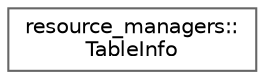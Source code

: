 digraph "Graphical Class Hierarchy"
{
 // LATEX_PDF_SIZE
  bgcolor="transparent";
  edge [fontname=Helvetica,fontsize=10,labelfontname=Helvetica,labelfontsize=10];
  node [fontname=Helvetica,fontsize=10,shape=box,height=0.2,width=0.4];
  rankdir="LR";
  Node0 [id="Node000000",label="resource_managers::\lTableInfo",height=0.2,width=0.4,color="grey40", fillcolor="white", style="filled",URL="$structresource__managers_1_1TableInfo.html",tooltip=" "];
}
